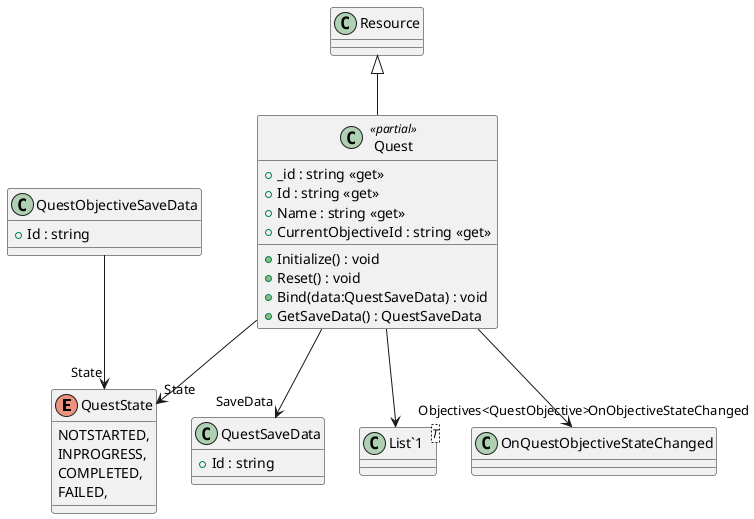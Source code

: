 @startuml
enum QuestState {
    NOTSTARTED,
    INPROGRESS,
    COMPLETED,
    FAILED,
}
class Quest <<partial>> {
    + _id : string <<get>>
    + Id : string <<get>>
    + Name : string <<get>>
    + CurrentObjectiveId : string <<get>>
    + Initialize() : void
    + Reset() : void
    + Bind(data:QuestSaveData) : void
    + GetSaveData() : QuestSaveData
}
class QuestSaveData {
    + Id : string
}
class QuestObjectiveSaveData {
    + Id : string
}
class "List`1"<T> {
}
Resource <|-- Quest
Quest --> "Objectives<QuestObjective>" "List`1"
Quest --> "OnObjectiveStateChanged" OnQuestObjectiveStateChanged
Quest --> "State" QuestState
Quest --> "SaveData" QuestSaveData
QuestObjectiveSaveData --> "State" QuestState
@enduml
